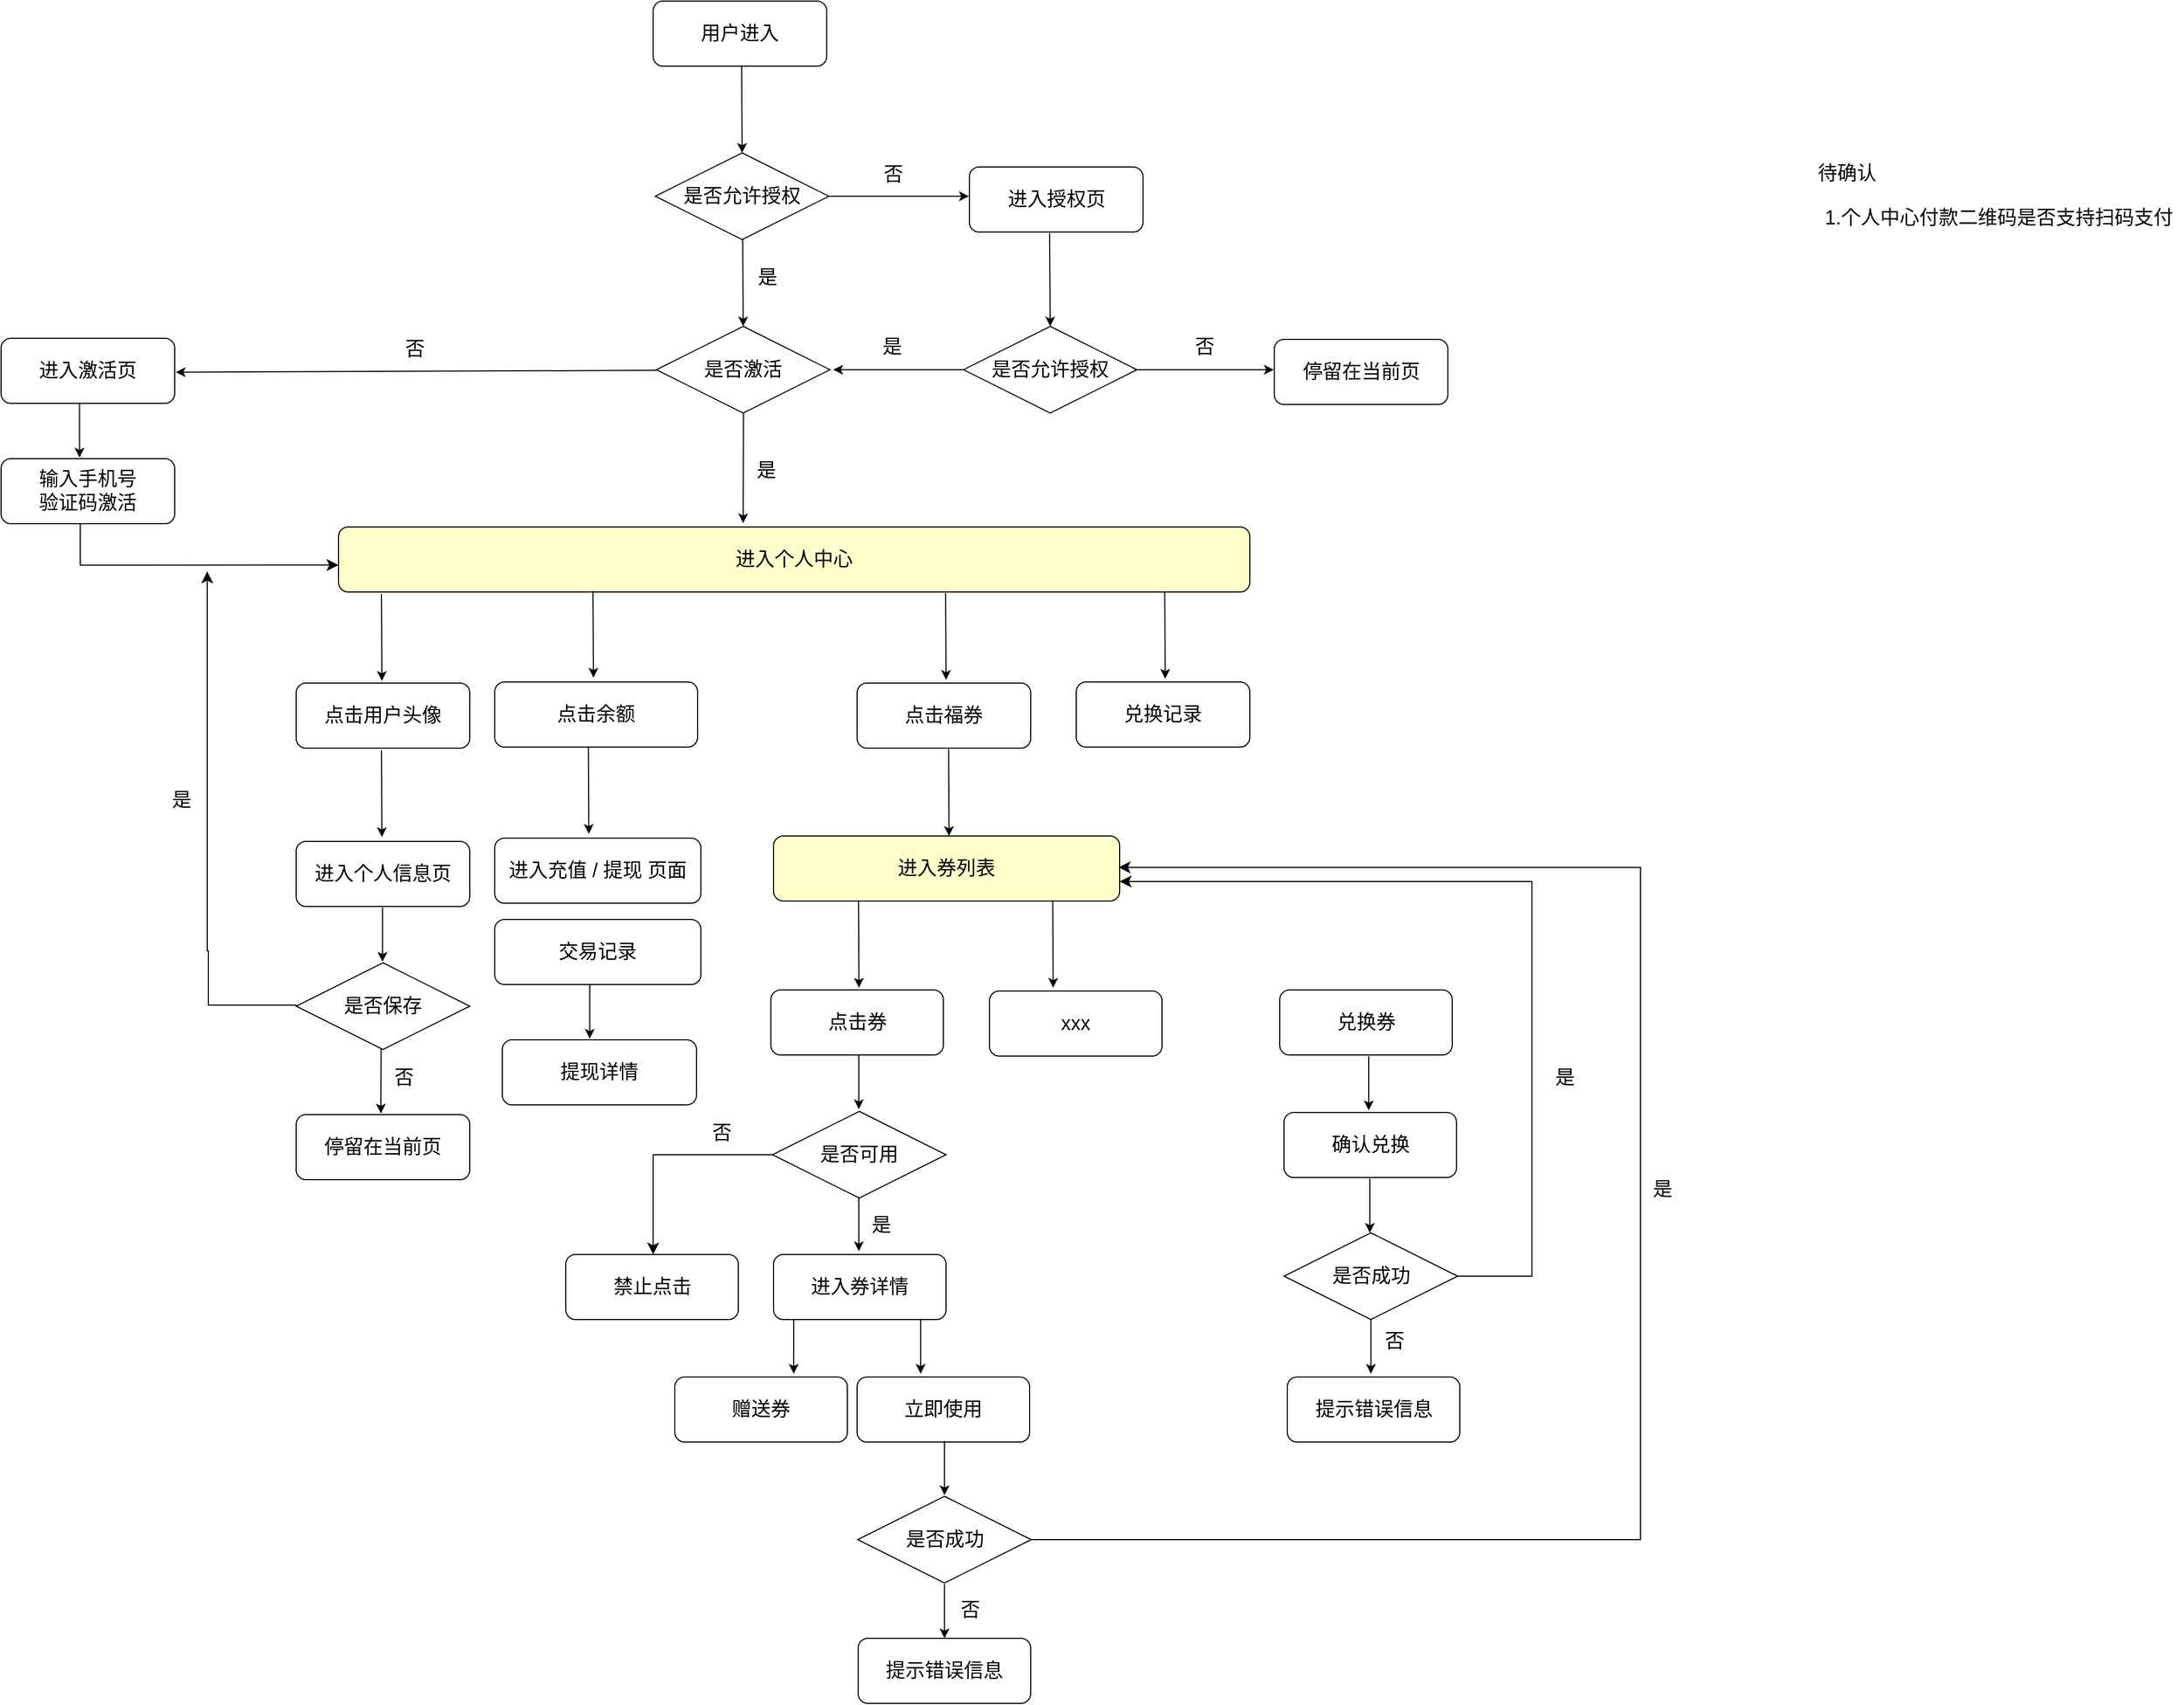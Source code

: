 <mxfile version="21.2.9" type="github">
  <diagram name="第 1 页" id="RvbOkiFRiEU_Y_Q_C5jR">
    <mxGraphModel dx="3154" dy="3122" grid="1" gridSize="10" guides="1" tooltips="1" connect="1" arrows="1" fold="1" page="1" pageScale="1" pageWidth="827" pageHeight="1169" math="0" shadow="0">
      <root>
        <mxCell id="0" />
        <mxCell id="1" parent="0" />
        <mxCell id="TUClwBRdHytam8DGEJX_-6" value="&lt;font style=&quot;font-size: 18px;&quot;&gt;是否激活&lt;/font&gt;" style="rhombus;whiteSpace=wrap;html=1;" vertex="1" parent="1">
          <mxGeometry x="-907" y="-976" width="160" height="80" as="geometry" />
        </mxCell>
        <mxCell id="TUClwBRdHytam8DGEJX_-8" value="" style="endArrow=classic;html=1;rounded=0;entryX=0.444;entryY=-0.058;entryDx=0;entryDy=0;entryPerimeter=0;" edge="1" parent="1" target="TUClwBRdHytam8DGEJX_-14">
          <mxGeometry width="50" height="50" relative="1" as="geometry">
            <mxPoint x="-826.71" y="-896" as="sourcePoint" />
            <mxPoint x="-826.71" y="-796" as="targetPoint" />
          </mxGeometry>
        </mxCell>
        <mxCell id="TUClwBRdHytam8DGEJX_-10" value="&lt;font style=&quot;font-size: 18px;&quot;&gt;是&lt;/font&gt;" style="text;html=1;align=center;verticalAlign=middle;resizable=0;points=[];autosize=1;strokeColor=none;fillColor=none;" vertex="1" parent="1">
          <mxGeometry x="-826" y="-863" width="40" height="40" as="geometry" />
        </mxCell>
        <mxCell id="TUClwBRdHytam8DGEJX_-11" value="" style="endArrow=classic;html=1;rounded=0;exitX=0;exitY=0.507;exitDx=0;exitDy=0;exitPerimeter=0;" edge="1" parent="1">
          <mxGeometry width="50" height="50" relative="1" as="geometry">
            <mxPoint x="-907.0" y="-935.44" as="sourcePoint" />
            <mxPoint x="-1350" y="-933.71" as="targetPoint" />
          </mxGeometry>
        </mxCell>
        <mxCell id="TUClwBRdHytam8DGEJX_-13" value="&lt;font style=&quot;font-size: 18px;&quot;&gt;否&lt;/font&gt;" style="text;html=1;align=center;verticalAlign=middle;resizable=0;points=[];autosize=1;strokeColor=none;fillColor=none;" vertex="1" parent="1">
          <mxGeometry x="-1150" y="-975" width="40" height="40" as="geometry" />
        </mxCell>
        <mxCell id="TUClwBRdHytam8DGEJX_-14" value="&lt;font style=&quot;font-size: 18px;&quot;&gt;进入个人中心&lt;/font&gt;" style="rounded=1;whiteSpace=wrap;html=1;fillColor=#FFFFCC;" vertex="1" parent="1">
          <mxGeometry x="-1200" y="-791" width="840" height="60" as="geometry" />
        </mxCell>
        <mxCell id="TUClwBRdHytam8DGEJX_-15" value="&lt;font style=&quot;font-size: 18px;&quot;&gt;进入激活页&lt;/font&gt;" style="rounded=1;whiteSpace=wrap;html=1;" vertex="1" parent="1">
          <mxGeometry x="-1511" y="-965" width="160" height="60" as="geometry" />
        </mxCell>
        <mxCell id="TUClwBRdHytam8DGEJX_-17" value="" style="edgeStyle=segmentEdgeStyle;endArrow=classic;html=1;curved=0;rounded=0;endSize=8;startSize=8;entryX=0;entryY=0.586;entryDx=0;entryDy=0;entryPerimeter=0;" edge="1" parent="1" target="TUClwBRdHytam8DGEJX_-14">
          <mxGeometry width="50" height="50" relative="1" as="geometry">
            <mxPoint x="-1438" y="-796" as="sourcePoint" />
            <mxPoint x="-1208" y="-755" as="targetPoint" />
            <Array as="points">
              <mxPoint x="-1438" y="-756" />
            </Array>
          </mxGeometry>
        </mxCell>
        <mxCell id="TUClwBRdHytam8DGEJX_-18" value="&lt;font style=&quot;font-size: 18px;&quot;&gt;输入手机号&lt;br&gt;验证码激活&lt;br&gt;&lt;/font&gt;" style="rounded=1;whiteSpace=wrap;html=1;" vertex="1" parent="1">
          <mxGeometry x="-1511" y="-854" width="160" height="60" as="geometry" />
        </mxCell>
        <mxCell id="TUClwBRdHytam8DGEJX_-19" value="" style="endArrow=classic;html=1;rounded=0;" edge="1" parent="1">
          <mxGeometry width="50" height="50" relative="1" as="geometry">
            <mxPoint x="-1438.71" y="-905" as="sourcePoint" />
            <mxPoint x="-1438.71" y="-855" as="targetPoint" />
          </mxGeometry>
        </mxCell>
        <mxCell id="TUClwBRdHytam8DGEJX_-20" value="" style="endArrow=classic;html=1;rounded=0;" edge="1" parent="1">
          <mxGeometry width="50" height="50" relative="1" as="geometry">
            <mxPoint x="-1160.43" y="-729" as="sourcePoint" />
            <mxPoint x="-1160" y="-649" as="targetPoint" />
          </mxGeometry>
        </mxCell>
        <mxCell id="TUClwBRdHytam8DGEJX_-21" value="" style="endArrow=classic;html=1;rounded=0;" edge="1" parent="1">
          <mxGeometry width="50" height="50" relative="1" as="geometry">
            <mxPoint x="-827.43" y="-1056" as="sourcePoint" />
            <mxPoint x="-827" y="-976" as="targetPoint" />
          </mxGeometry>
        </mxCell>
        <mxCell id="TUClwBRdHytam8DGEJX_-22" value="&lt;font style=&quot;font-size: 18px;&quot;&gt;点击用户头像&lt;/font&gt;" style="rounded=1;whiteSpace=wrap;html=1;" vertex="1" parent="1">
          <mxGeometry x="-1239" y="-647" width="160" height="60" as="geometry" />
        </mxCell>
        <mxCell id="TUClwBRdHytam8DGEJX_-25" value="" style="endArrow=classic;html=1;rounded=0;" edge="1" parent="1">
          <mxGeometry width="50" height="50" relative="1" as="geometry">
            <mxPoint x="-1160.43" y="-585" as="sourcePoint" />
            <mxPoint x="-1160" y="-505" as="targetPoint" />
          </mxGeometry>
        </mxCell>
        <mxCell id="TUClwBRdHytam8DGEJX_-26" value="&lt;font style=&quot;font-size: 18px;&quot;&gt;进入个人信息页&lt;/font&gt;" style="rounded=1;whiteSpace=wrap;html=1;" vertex="1" parent="1">
          <mxGeometry x="-1239" y="-501" width="160" height="60" as="geometry" />
        </mxCell>
        <mxCell id="TUClwBRdHytam8DGEJX_-27" value="&lt;font style=&quot;font-size: 18px;&quot;&gt;是否保存&lt;/font&gt;" style="rhombus;whiteSpace=wrap;html=1;" vertex="1" parent="1">
          <mxGeometry x="-1239" y="-389" width="160" height="80" as="geometry" />
        </mxCell>
        <mxCell id="TUClwBRdHytam8DGEJX_-29" value="" style="endArrow=classic;html=1;rounded=0;" edge="1" parent="1">
          <mxGeometry width="50" height="50" relative="1" as="geometry">
            <mxPoint x="-1159.43" y="-440" as="sourcePoint" />
            <mxPoint x="-1159.43" y="-390" as="targetPoint" />
          </mxGeometry>
        </mxCell>
        <mxCell id="TUClwBRdHytam8DGEJX_-32" value="" style="edgeStyle=segmentEdgeStyle;endArrow=classic;html=1;curved=0;rounded=0;endSize=8;startSize=8;exitX=0;exitY=0.5;exitDx=0;exitDy=0;" edge="1" parent="1" source="TUClwBRdHytam8DGEJX_-27">
          <mxGeometry width="50" height="50" relative="1" as="geometry">
            <mxPoint x="-1220" y="-350" as="sourcePoint" />
            <mxPoint x="-1321" y="-750" as="targetPoint" />
            <Array as="points">
              <mxPoint x="-1320" y="-350" />
              <mxPoint x="-1320" y="-400" />
            </Array>
          </mxGeometry>
        </mxCell>
        <mxCell id="TUClwBRdHytam8DGEJX_-33" value="&lt;font style=&quot;font-size: 18px;&quot;&gt;是&lt;/font&gt;" style="text;html=1;align=center;verticalAlign=middle;resizable=0;points=[];autosize=1;strokeColor=none;fillColor=none;" vertex="1" parent="1">
          <mxGeometry x="-1365" y="-559" width="40" height="40" as="geometry" />
        </mxCell>
        <mxCell id="TUClwBRdHytam8DGEJX_-36" value="" style="endArrow=classic;html=1;rounded=0;" edge="1" parent="1">
          <mxGeometry width="50" height="50" relative="1" as="geometry">
            <mxPoint x="-1160.71" y="-310" as="sourcePoint" />
            <mxPoint x="-1161" y="-250" as="targetPoint" />
          </mxGeometry>
        </mxCell>
        <mxCell id="TUClwBRdHytam8DGEJX_-37" value="&lt;font style=&quot;font-size: 18px;&quot;&gt;否&lt;/font&gt;" style="text;html=1;align=center;verticalAlign=middle;resizable=0;points=[];autosize=1;strokeColor=none;fillColor=none;" vertex="1" parent="1">
          <mxGeometry x="-1160" y="-303" width="40" height="40" as="geometry" />
        </mxCell>
        <mxCell id="TUClwBRdHytam8DGEJX_-38" value="&lt;font style=&quot;font-size: 18px;&quot;&gt;停留在当前页&lt;/font&gt;" style="rounded=1;whiteSpace=wrap;html=1;" vertex="1" parent="1">
          <mxGeometry x="-1239" y="-249" width="160" height="60" as="geometry" />
        </mxCell>
        <mxCell id="TUClwBRdHytam8DGEJX_-39" value="" style="endArrow=classic;html=1;rounded=0;" edge="1" parent="1">
          <mxGeometry width="50" height="50" relative="1" as="geometry">
            <mxPoint x="-965.43" y="-732" as="sourcePoint" />
            <mxPoint x="-965" y="-652" as="targetPoint" />
          </mxGeometry>
        </mxCell>
        <mxCell id="TUClwBRdHytam8DGEJX_-40" value="&lt;font style=&quot;font-size: 18px;&quot;&gt;点击余额&lt;/font&gt;" style="rounded=1;whiteSpace=wrap;html=1;" vertex="1" parent="1">
          <mxGeometry x="-1056" y="-648" width="187" height="60" as="geometry" />
        </mxCell>
        <mxCell id="TUClwBRdHytam8DGEJX_-41" value="&lt;font style=&quot;font-size: 18px;&quot;&gt;点击福券&lt;/font&gt;" style="rounded=1;whiteSpace=wrap;html=1;" vertex="1" parent="1">
          <mxGeometry x="-722" y="-647" width="160" height="60" as="geometry" />
        </mxCell>
        <mxCell id="TUClwBRdHytam8DGEJX_-42" value="" style="endArrow=classic;html=1;rounded=0;" edge="1" parent="1">
          <mxGeometry width="50" height="50" relative="1" as="geometry">
            <mxPoint x="-640.43" y="-730" as="sourcePoint" />
            <mxPoint x="-640" y="-650" as="targetPoint" />
          </mxGeometry>
        </mxCell>
        <mxCell id="TUClwBRdHytam8DGEJX_-43" value="" style="endArrow=classic;html=1;rounded=0;" edge="1" parent="1">
          <mxGeometry width="50" height="50" relative="1" as="geometry">
            <mxPoint x="-969.71" y="-588" as="sourcePoint" />
            <mxPoint x="-969.28" y="-508" as="targetPoint" />
          </mxGeometry>
        </mxCell>
        <mxCell id="TUClwBRdHytam8DGEJX_-44" value="&lt;font style=&quot;font-size: 18px;&quot;&gt;进入充值 / 提现 页面&lt;/font&gt;" style="rounded=1;whiteSpace=wrap;html=1;" vertex="1" parent="1">
          <mxGeometry x="-1056" y="-504" width="190" height="60" as="geometry" />
        </mxCell>
        <mxCell id="TUClwBRdHytam8DGEJX_-46" value="&lt;font style=&quot;font-size: 18px;&quot;&gt;交易记录&lt;/font&gt;" style="rounded=1;whiteSpace=wrap;html=1;" vertex="1" parent="1">
          <mxGeometry x="-1056" y="-429" width="190" height="60" as="geometry" />
        </mxCell>
        <mxCell id="TUClwBRdHytam8DGEJX_-47" value="" style="endArrow=classic;html=1;rounded=0;" edge="1" parent="1">
          <mxGeometry width="50" height="50" relative="1" as="geometry">
            <mxPoint x="-637.71" y="-586" as="sourcePoint" />
            <mxPoint x="-637.28" y="-506" as="targetPoint" />
          </mxGeometry>
        </mxCell>
        <mxCell id="TUClwBRdHytam8DGEJX_-48" value="&lt;font style=&quot;font-size: 18px;&quot;&gt;进入券列表&lt;/font&gt;" style="rounded=1;whiteSpace=wrap;html=1;fillColor=#FFFFCC;" vertex="1" parent="1">
          <mxGeometry x="-799" y="-506" width="319" height="60" as="geometry" />
        </mxCell>
        <mxCell id="TUClwBRdHytam8DGEJX_-49" value="" style="endArrow=classic;html=1;rounded=0;" edge="1" parent="1">
          <mxGeometry width="50" height="50" relative="1" as="geometry">
            <mxPoint x="-720.71" y="-446" as="sourcePoint" />
            <mxPoint x="-720.28" y="-366" as="targetPoint" />
          </mxGeometry>
        </mxCell>
        <mxCell id="TUClwBRdHytam8DGEJX_-50" value="&lt;font style=&quot;font-size: 18px;&quot;&gt;点击券&lt;/font&gt;" style="rounded=1;whiteSpace=wrap;html=1;" vertex="1" parent="1">
          <mxGeometry x="-801.5" y="-364" width="159" height="60" as="geometry" />
        </mxCell>
        <mxCell id="TUClwBRdHytam8DGEJX_-51" value="&lt;font style=&quot;font-size: 18px;&quot;&gt;是否可用&lt;/font&gt;" style="rhombus;whiteSpace=wrap;html=1;" vertex="1" parent="1">
          <mxGeometry x="-800" y="-252" width="160" height="80" as="geometry" />
        </mxCell>
        <mxCell id="TUClwBRdHytam8DGEJX_-52" value="" style="endArrow=classic;html=1;rounded=0;" edge="1" parent="1">
          <mxGeometry width="50" height="50" relative="1" as="geometry">
            <mxPoint x="-720.43" y="-304" as="sourcePoint" />
            <mxPoint x="-720.43" y="-254" as="targetPoint" />
          </mxGeometry>
        </mxCell>
        <mxCell id="TUClwBRdHytam8DGEJX_-53" value="" style="endArrow=classic;html=1;rounded=0;" edge="1" parent="1">
          <mxGeometry width="50" height="50" relative="1" as="geometry">
            <mxPoint x="-720.43" y="-173" as="sourcePoint" />
            <mxPoint x="-720.43" y="-123" as="targetPoint" />
          </mxGeometry>
        </mxCell>
        <mxCell id="TUClwBRdHytam8DGEJX_-54" value="&lt;font style=&quot;font-size: 18px;&quot;&gt;是&lt;/font&gt;" style="text;html=1;align=center;verticalAlign=middle;resizable=0;points=[];autosize=1;strokeColor=none;fillColor=none;" vertex="1" parent="1">
          <mxGeometry x="-720" y="-167" width="40" height="40" as="geometry" />
        </mxCell>
        <mxCell id="TUClwBRdHytam8DGEJX_-55" value="&lt;font style=&quot;font-size: 18px;&quot;&gt;进入券详情&lt;br&gt;&lt;/font&gt;" style="rounded=1;whiteSpace=wrap;html=1;" vertex="1" parent="1">
          <mxGeometry x="-799" y="-120" width="159" height="60" as="geometry" />
        </mxCell>
        <mxCell id="TUClwBRdHytam8DGEJX_-56" value="" style="endArrow=classic;html=1;rounded=0;" edge="1" parent="1">
          <mxGeometry width="50" height="50" relative="1" as="geometry">
            <mxPoint x="-541.71" y="-446" as="sourcePoint" />
            <mxPoint x="-541.28" y="-366" as="targetPoint" />
          </mxGeometry>
        </mxCell>
        <mxCell id="TUClwBRdHytam8DGEJX_-57" value="&lt;font style=&quot;font-size: 18px;&quot;&gt;兑换券&lt;/font&gt;" style="rounded=1;whiteSpace=wrap;html=1;" vertex="1" parent="1">
          <mxGeometry x="-332.5" y="-364" width="159" height="60" as="geometry" />
        </mxCell>
        <mxCell id="TUClwBRdHytam8DGEJX_-59" value="&lt;font style=&quot;font-size: 18px;&quot;&gt;否&lt;/font&gt;" style="text;html=1;align=center;verticalAlign=middle;resizable=0;points=[];autosize=1;strokeColor=none;fillColor=none;" vertex="1" parent="1">
          <mxGeometry x="-867" y="-252" width="40" height="40" as="geometry" />
        </mxCell>
        <mxCell id="TUClwBRdHytam8DGEJX_-60" value="&lt;font style=&quot;font-size: 18px;&quot;&gt;禁止点击&lt;/font&gt;" style="rounded=1;whiteSpace=wrap;html=1;" vertex="1" parent="1">
          <mxGeometry x="-990.5" y="-120" width="159" height="60" as="geometry" />
        </mxCell>
        <mxCell id="TUClwBRdHytam8DGEJX_-61" value="" style="edgeStyle=segmentEdgeStyle;endArrow=classic;html=1;curved=0;rounded=0;endSize=8;startSize=8;exitX=0;exitY=0.5;exitDx=0;exitDy=0;" edge="1" parent="1" source="TUClwBRdHytam8DGEJX_-51">
          <mxGeometry width="50" height="50" relative="1" as="geometry">
            <mxPoint x="-854" y="-140" as="sourcePoint" />
            <mxPoint x="-910" y="-120" as="targetPoint" />
            <Array as="points">
              <mxPoint x="-910" y="-212" />
            </Array>
          </mxGeometry>
        </mxCell>
        <mxCell id="TUClwBRdHytam8DGEJX_-63" value="" style="endArrow=classic;html=1;rounded=0;" edge="1" parent="1">
          <mxGeometry width="50" height="50" relative="1" as="geometry">
            <mxPoint x="-250.43" y="-303" as="sourcePoint" />
            <mxPoint x="-250.43" y="-253" as="targetPoint" />
          </mxGeometry>
        </mxCell>
        <mxCell id="TUClwBRdHytam8DGEJX_-64" value="&lt;font style=&quot;font-size: 18px;&quot;&gt;确认兑换&lt;/font&gt;" style="rounded=1;whiteSpace=wrap;html=1;" vertex="1" parent="1">
          <mxGeometry x="-328.5" y="-251" width="159" height="60" as="geometry" />
        </mxCell>
        <mxCell id="TUClwBRdHytam8DGEJX_-65" value="" style="endArrow=classic;html=1;rounded=0;" edge="1" parent="1">
          <mxGeometry width="50" height="50" relative="1" as="geometry">
            <mxPoint x="-249.43" y="-190" as="sourcePoint" />
            <mxPoint x="-249.43" y="-140" as="targetPoint" />
          </mxGeometry>
        </mxCell>
        <mxCell id="TUClwBRdHytam8DGEJX_-67" value="&lt;font style=&quot;font-size: 18px;&quot;&gt;是否成功&lt;/font&gt;" style="rhombus;whiteSpace=wrap;html=1;" vertex="1" parent="1">
          <mxGeometry x="-328.5" y="-140" width="160" height="80" as="geometry" />
        </mxCell>
        <mxCell id="TUClwBRdHytam8DGEJX_-68" value="" style="endArrow=classic;html=1;rounded=0;" edge="1" parent="1">
          <mxGeometry width="50" height="50" relative="1" as="geometry">
            <mxPoint x="-248.43" y="-60" as="sourcePoint" />
            <mxPoint x="-248.43" y="-10" as="targetPoint" />
          </mxGeometry>
        </mxCell>
        <mxCell id="TUClwBRdHytam8DGEJX_-69" value="&lt;font style=&quot;font-size: 18px;&quot;&gt;否&lt;/font&gt;" style="text;html=1;align=center;verticalAlign=middle;resizable=0;points=[];autosize=1;strokeColor=none;fillColor=none;" vertex="1" parent="1">
          <mxGeometry x="-247" y="-60" width="40" height="40" as="geometry" />
        </mxCell>
        <mxCell id="TUClwBRdHytam8DGEJX_-70" value="&lt;font style=&quot;font-size: 18px;&quot;&gt;提示错误信息&lt;/font&gt;" style="rounded=1;whiteSpace=wrap;html=1;" vertex="1" parent="1">
          <mxGeometry x="-325.5" y="-7" width="159" height="60" as="geometry" />
        </mxCell>
        <mxCell id="TUClwBRdHytam8DGEJX_-71" value="" style="edgeStyle=segmentEdgeStyle;endArrow=classic;html=1;curved=0;rounded=0;endSize=8;startSize=8;entryX=1;entryY=0.5;entryDx=0;entryDy=0;exitX=1;exitY=0.5;exitDx=0;exitDy=0;" edge="1" parent="1" source="TUClwBRdHytam8DGEJX_-67">
          <mxGeometry width="50" height="50" relative="1" as="geometry">
            <mxPoint x="-458.5" y="-88" as="sourcePoint" />
            <mxPoint x="-480" y="-464" as="targetPoint" />
            <Array as="points">
              <mxPoint x="-100" y="-100" />
              <mxPoint x="-100" y="-464" />
            </Array>
          </mxGeometry>
        </mxCell>
        <mxCell id="TUClwBRdHytam8DGEJX_-72" value="&lt;font style=&quot;font-size: 18px;&quot;&gt;是&lt;/font&gt;" style="text;html=1;align=center;verticalAlign=middle;resizable=0;points=[];autosize=1;strokeColor=none;fillColor=none;" vertex="1" parent="1">
          <mxGeometry x="-90" y="-303" width="40" height="40" as="geometry" />
        </mxCell>
        <mxCell id="TUClwBRdHytam8DGEJX_-75" value="" style="endArrow=classic;html=1;rounded=0;" edge="1" parent="1">
          <mxGeometry width="50" height="50" relative="1" as="geometry">
            <mxPoint x="-780.43" y="-60" as="sourcePoint" />
            <mxPoint x="-780.43" y="-10" as="targetPoint" />
          </mxGeometry>
        </mxCell>
        <mxCell id="TUClwBRdHytam8DGEJX_-76" value="&lt;span style=&quot;font-size: 18px;&quot;&gt;立即使用&lt;/span&gt;" style="rounded=1;whiteSpace=wrap;html=1;" vertex="1" parent="1">
          <mxGeometry x="-722" y="-7" width="159" height="60" as="geometry" />
        </mxCell>
        <mxCell id="TUClwBRdHytam8DGEJX_-77" value="&lt;font style=&quot;font-size: 18px;&quot;&gt;是否成功&lt;/font&gt;" style="rhombus;whiteSpace=wrap;html=1;" vertex="1" parent="1">
          <mxGeometry x="-721.5" y="103" width="160" height="80" as="geometry" />
        </mxCell>
        <mxCell id="TUClwBRdHytam8DGEJX_-78" value="" style="endArrow=classic;html=1;rounded=0;" edge="1" parent="1">
          <mxGeometry width="50" height="50" relative="1" as="geometry">
            <mxPoint x="-641.43" y="52" as="sourcePoint" />
            <mxPoint x="-641.43" y="102" as="targetPoint" />
          </mxGeometry>
        </mxCell>
        <mxCell id="TUClwBRdHytam8DGEJX_-79" value="&lt;font style=&quot;font-size: 18px;&quot;&gt;提示错误信息&lt;/font&gt;" style="rounded=1;whiteSpace=wrap;html=1;" vertex="1" parent="1">
          <mxGeometry x="-721" y="234" width="159" height="60" as="geometry" />
        </mxCell>
        <mxCell id="TUClwBRdHytam8DGEJX_-81" value="&lt;font style=&quot;font-size: 18px;&quot;&gt;否&lt;/font&gt;" style="text;html=1;align=center;verticalAlign=middle;resizable=0;points=[];autosize=1;strokeColor=none;fillColor=none;" vertex="1" parent="1">
          <mxGeometry x="-638" y="188" width="40" height="40" as="geometry" />
        </mxCell>
        <mxCell id="TUClwBRdHytam8DGEJX_-83" value="" style="edgeStyle=segmentEdgeStyle;endArrow=classic;html=1;curved=0;rounded=0;endSize=8;startSize=8;entryX=1;entryY=0.5;entryDx=0;entryDy=0;exitX=1;exitY=0.5;exitDx=0;exitDy=0;" edge="1" parent="1" source="TUClwBRdHytam8DGEJX_-77">
          <mxGeometry width="50" height="50" relative="1" as="geometry">
            <mxPoint x="-560" y="143" as="sourcePoint" />
            <mxPoint x="-481" y="-477.0" as="targetPoint" />
            <Array as="points">
              <mxPoint y="143" />
              <mxPoint y="-477" />
            </Array>
          </mxGeometry>
        </mxCell>
        <mxCell id="TUClwBRdHytam8DGEJX_-84" value="&lt;font style=&quot;font-size: 18px;&quot;&gt;是&lt;/font&gt;" style="text;html=1;align=center;verticalAlign=middle;resizable=0;points=[];autosize=1;strokeColor=none;fillColor=none;" vertex="1" parent="1">
          <mxGeometry y="-200" width="40" height="40" as="geometry" />
        </mxCell>
        <mxCell id="TUClwBRdHytam8DGEJX_-85" value="" style="endArrow=classic;html=1;rounded=0;" edge="1" parent="1">
          <mxGeometry width="50" height="50" relative="1" as="geometry">
            <mxPoint x="-641.43" y="184" as="sourcePoint" />
            <mxPoint x="-641.43" y="234" as="targetPoint" />
          </mxGeometry>
        </mxCell>
        <mxCell id="TUClwBRdHytam8DGEJX_-87" value="&lt;span style=&quot;font-size: 18px;&quot;&gt;兑换记录&lt;/span&gt;" style="rounded=1;whiteSpace=wrap;html=1;" vertex="1" parent="1">
          <mxGeometry x="-520" y="-648" width="160" height="60" as="geometry" />
        </mxCell>
        <mxCell id="TUClwBRdHytam8DGEJX_-88" value="" style="endArrow=classic;html=1;rounded=0;" edge="1" parent="1">
          <mxGeometry width="50" height="50" relative="1" as="geometry">
            <mxPoint x="-438.43" y="-731" as="sourcePoint" />
            <mxPoint x="-438" y="-651" as="targetPoint" />
          </mxGeometry>
        </mxCell>
        <mxCell id="TUClwBRdHytam8DGEJX_-90" value="&lt;font style=&quot;font-size: 18px;&quot;&gt;提现详情&lt;/font&gt;" style="rounded=1;whiteSpace=wrap;html=1;" vertex="1" parent="1">
          <mxGeometry x="-1049" y="-318" width="179" height="60" as="geometry" />
        </mxCell>
        <mxCell id="TUClwBRdHytam8DGEJX_-91" value="" style="endArrow=classic;html=1;rounded=0;" edge="1" parent="1">
          <mxGeometry width="50" height="50" relative="1" as="geometry">
            <mxPoint x="-968.43" y="-369" as="sourcePoint" />
            <mxPoint x="-968.43" y="-319" as="targetPoint" />
          </mxGeometry>
        </mxCell>
        <mxCell id="TUClwBRdHytam8DGEJX_-95" value="&lt;font style=&quot;font-size: 18px;&quot;&gt;用户进入&lt;/font&gt;" style="rounded=1;whiteSpace=wrap;html=1;" vertex="1" parent="1">
          <mxGeometry x="-910" y="-1276" width="160" height="60" as="geometry" />
        </mxCell>
        <mxCell id="TUClwBRdHytam8DGEJX_-96" value="&lt;font style=&quot;font-size: 18px;&quot;&gt;是否允许授权&lt;/font&gt;" style="rhombus;whiteSpace=wrap;html=1;" vertex="1" parent="1">
          <mxGeometry x="-908" y="-1136" width="160" height="80" as="geometry" />
        </mxCell>
        <mxCell id="TUClwBRdHytam8DGEJX_-97" value="" style="endArrow=classic;html=1;rounded=0;" edge="1" parent="1">
          <mxGeometry width="50" height="50" relative="1" as="geometry">
            <mxPoint x="-828.43" y="-1216" as="sourcePoint" />
            <mxPoint x="-828" y="-1136" as="targetPoint" />
          </mxGeometry>
        </mxCell>
        <mxCell id="TUClwBRdHytam8DGEJX_-98" value="" style="endArrow=classic;html=1;rounded=0;exitX=0;exitY=0.507;exitDx=0;exitDy=0;exitPerimeter=0;" edge="1" parent="1">
          <mxGeometry width="50" height="50" relative="1" as="geometry">
            <mxPoint x="-747.5" y="-1096" as="sourcePoint" />
            <mxPoint x="-619" y="-1096" as="targetPoint" />
          </mxGeometry>
        </mxCell>
        <mxCell id="TUClwBRdHytam8DGEJX_-99" value="&lt;font style=&quot;font-size: 18px;&quot;&gt;否&lt;/font&gt;" style="text;html=1;align=center;verticalAlign=middle;resizable=0;points=[];autosize=1;strokeColor=none;fillColor=none;" vertex="1" parent="1">
          <mxGeometry x="-709" y="-1136" width="40" height="40" as="geometry" />
        </mxCell>
        <UserObject label="&lt;font style=&quot;font-size: 18px;&quot;&gt;进入授权页&lt;/font&gt;" link="http://zk-web-object.oss-cn-qingdao.aliyuncs.com/guocai/test-share.png" id="TUClwBRdHytam8DGEJX_-100">
          <mxCell style="rounded=1;whiteSpace=wrap;html=1;" vertex="1" parent="1">
            <mxGeometry x="-618.5" y="-1123" width="160" height="60" as="geometry" />
          </mxCell>
        </UserObject>
        <mxCell id="TUClwBRdHytam8DGEJX_-101" value="&lt;font style=&quot;font-size: 18px;&quot;&gt;是&lt;/font&gt;" style="text;html=1;align=center;verticalAlign=middle;resizable=0;points=[];autosize=1;strokeColor=none;fillColor=none;" vertex="1" parent="1">
          <mxGeometry x="-825" y="-1041" width="40" height="40" as="geometry" />
        </mxCell>
        <mxCell id="TUClwBRdHytam8DGEJX_-102" value="&lt;font style=&quot;font-size: 18px;&quot;&gt;是否允许授权&lt;/font&gt;" style="rhombus;whiteSpace=wrap;html=1;" vertex="1" parent="1">
          <mxGeometry x="-624" y="-976" width="160" height="80" as="geometry" />
        </mxCell>
        <mxCell id="TUClwBRdHytam8DGEJX_-103" value="" style="endArrow=classic;html=1;rounded=0;exitX=0.487;exitY=1.001;exitDx=0;exitDy=0;exitPerimeter=0;" edge="1" parent="1">
          <mxGeometry width="50" height="50" relative="1" as="geometry">
            <mxPoint x="-544.58" y="-1061.94" as="sourcePoint" />
            <mxPoint x="-544" y="-976" as="targetPoint" />
          </mxGeometry>
        </mxCell>
        <mxCell id="TUClwBRdHytam8DGEJX_-104" value="" style="endArrow=classic;html=1;rounded=0;exitX=0;exitY=0.507;exitDx=0;exitDy=0;exitPerimeter=0;" edge="1" parent="1">
          <mxGeometry width="50" height="50" relative="1" as="geometry">
            <mxPoint x="-624.5" y="-936" as="sourcePoint" />
            <mxPoint x="-744" y="-936" as="targetPoint" />
          </mxGeometry>
        </mxCell>
        <mxCell id="TUClwBRdHytam8DGEJX_-105" value="&lt;font style=&quot;font-size: 18px;&quot;&gt;是&lt;/font&gt;" style="text;html=1;align=center;verticalAlign=middle;resizable=0;points=[];autosize=1;strokeColor=none;fillColor=none;" vertex="1" parent="1">
          <mxGeometry x="-710" y="-977" width="40" height="40" as="geometry" />
        </mxCell>
        <mxCell id="TUClwBRdHytam8DGEJX_-106" value="&lt;font style=&quot;font-size: 18px;&quot;&gt;否&lt;/font&gt;" style="text;html=1;align=center;verticalAlign=middle;resizable=0;points=[];autosize=1;strokeColor=none;fillColor=none;" vertex="1" parent="1">
          <mxGeometry x="-422" y="-977" width="40" height="40" as="geometry" />
        </mxCell>
        <mxCell id="TUClwBRdHytam8DGEJX_-107" value="" style="endArrow=classic;html=1;rounded=0;exitX=0;exitY=0.507;exitDx=0;exitDy=0;exitPerimeter=0;" edge="1" parent="1">
          <mxGeometry width="50" height="50" relative="1" as="geometry">
            <mxPoint x="-466.5" y="-936" as="sourcePoint" />
            <mxPoint x="-338" y="-936" as="targetPoint" />
          </mxGeometry>
        </mxCell>
        <mxCell id="TUClwBRdHytam8DGEJX_-108" value="&lt;font style=&quot;font-size: 18px;&quot;&gt;停留在当前页&lt;/font&gt;" style="rounded=1;whiteSpace=wrap;html=1;" vertex="1" parent="1">
          <mxGeometry x="-337.5" y="-964" width="160" height="60" as="geometry" />
        </mxCell>
        <mxCell id="TUClwBRdHytam8DGEJX_-109" value="&lt;font style=&quot;font-size: 18px;&quot;&gt;xxx&lt;/font&gt;" style="rounded=1;whiteSpace=wrap;html=1;" vertex="1" parent="1">
          <mxGeometry x="-600" y="-363" width="159" height="60" as="geometry" />
        </mxCell>
        <mxCell id="TUClwBRdHytam8DGEJX_-112" value="&lt;font style=&quot;font-size: 18px;&quot;&gt;待确认&lt;/font&gt;" style="text;html=1;align=center;verticalAlign=middle;resizable=0;points=[];autosize=1;strokeColor=none;fillColor=none;" vertex="1" parent="1">
          <mxGeometry x="150" y="-1137" width="80" height="40" as="geometry" />
        </mxCell>
        <mxCell id="TUClwBRdHytam8DGEJX_-113" value="&lt;font style=&quot;font-size: 18px;&quot;&gt;1.个人中心付款二维码是否支持扫码支付&lt;/font&gt;" style="text;html=1;align=center;verticalAlign=middle;resizable=0;points=[];autosize=1;strokeColor=none;fillColor=none;" vertex="1" parent="1">
          <mxGeometry x="160" y="-1096" width="340" height="40" as="geometry" />
        </mxCell>
        <mxCell id="TUClwBRdHytam8DGEJX_-114" value="&lt;font style=&quot;font-size: 18px;&quot;&gt;赠送券&lt;/font&gt;" style="rounded=1;whiteSpace=wrap;html=1;" vertex="1" parent="1">
          <mxGeometry x="-890" y="-7" width="159" height="60" as="geometry" />
        </mxCell>
        <mxCell id="TUClwBRdHytam8DGEJX_-115" value="" style="endArrow=classic;html=1;rounded=0;" edge="1" parent="1">
          <mxGeometry width="50" height="50" relative="1" as="geometry">
            <mxPoint x="-663.43" y="-60" as="sourcePoint" />
            <mxPoint x="-663.43" y="-10" as="targetPoint" />
          </mxGeometry>
        </mxCell>
      </root>
    </mxGraphModel>
  </diagram>
</mxfile>
